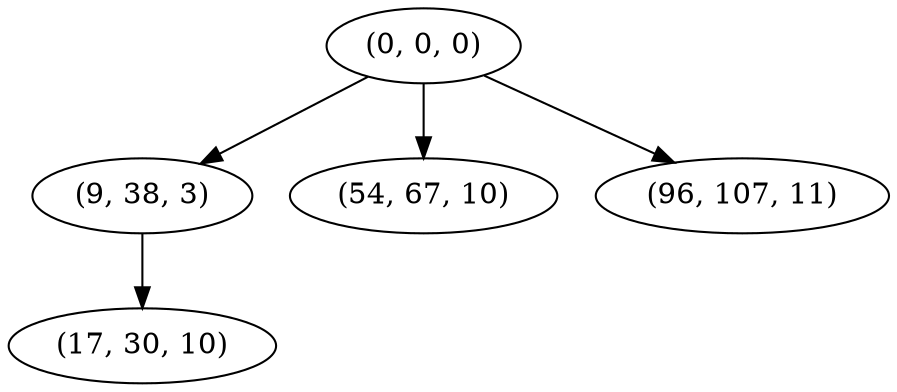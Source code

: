 digraph tree {
    "(0, 0, 0)";
    "(9, 38, 3)";
    "(17, 30, 10)";
    "(54, 67, 10)";
    "(96, 107, 11)";
    "(0, 0, 0)" -> "(9, 38, 3)";
    "(0, 0, 0)" -> "(54, 67, 10)";
    "(0, 0, 0)" -> "(96, 107, 11)";
    "(9, 38, 3)" -> "(17, 30, 10)";
}
